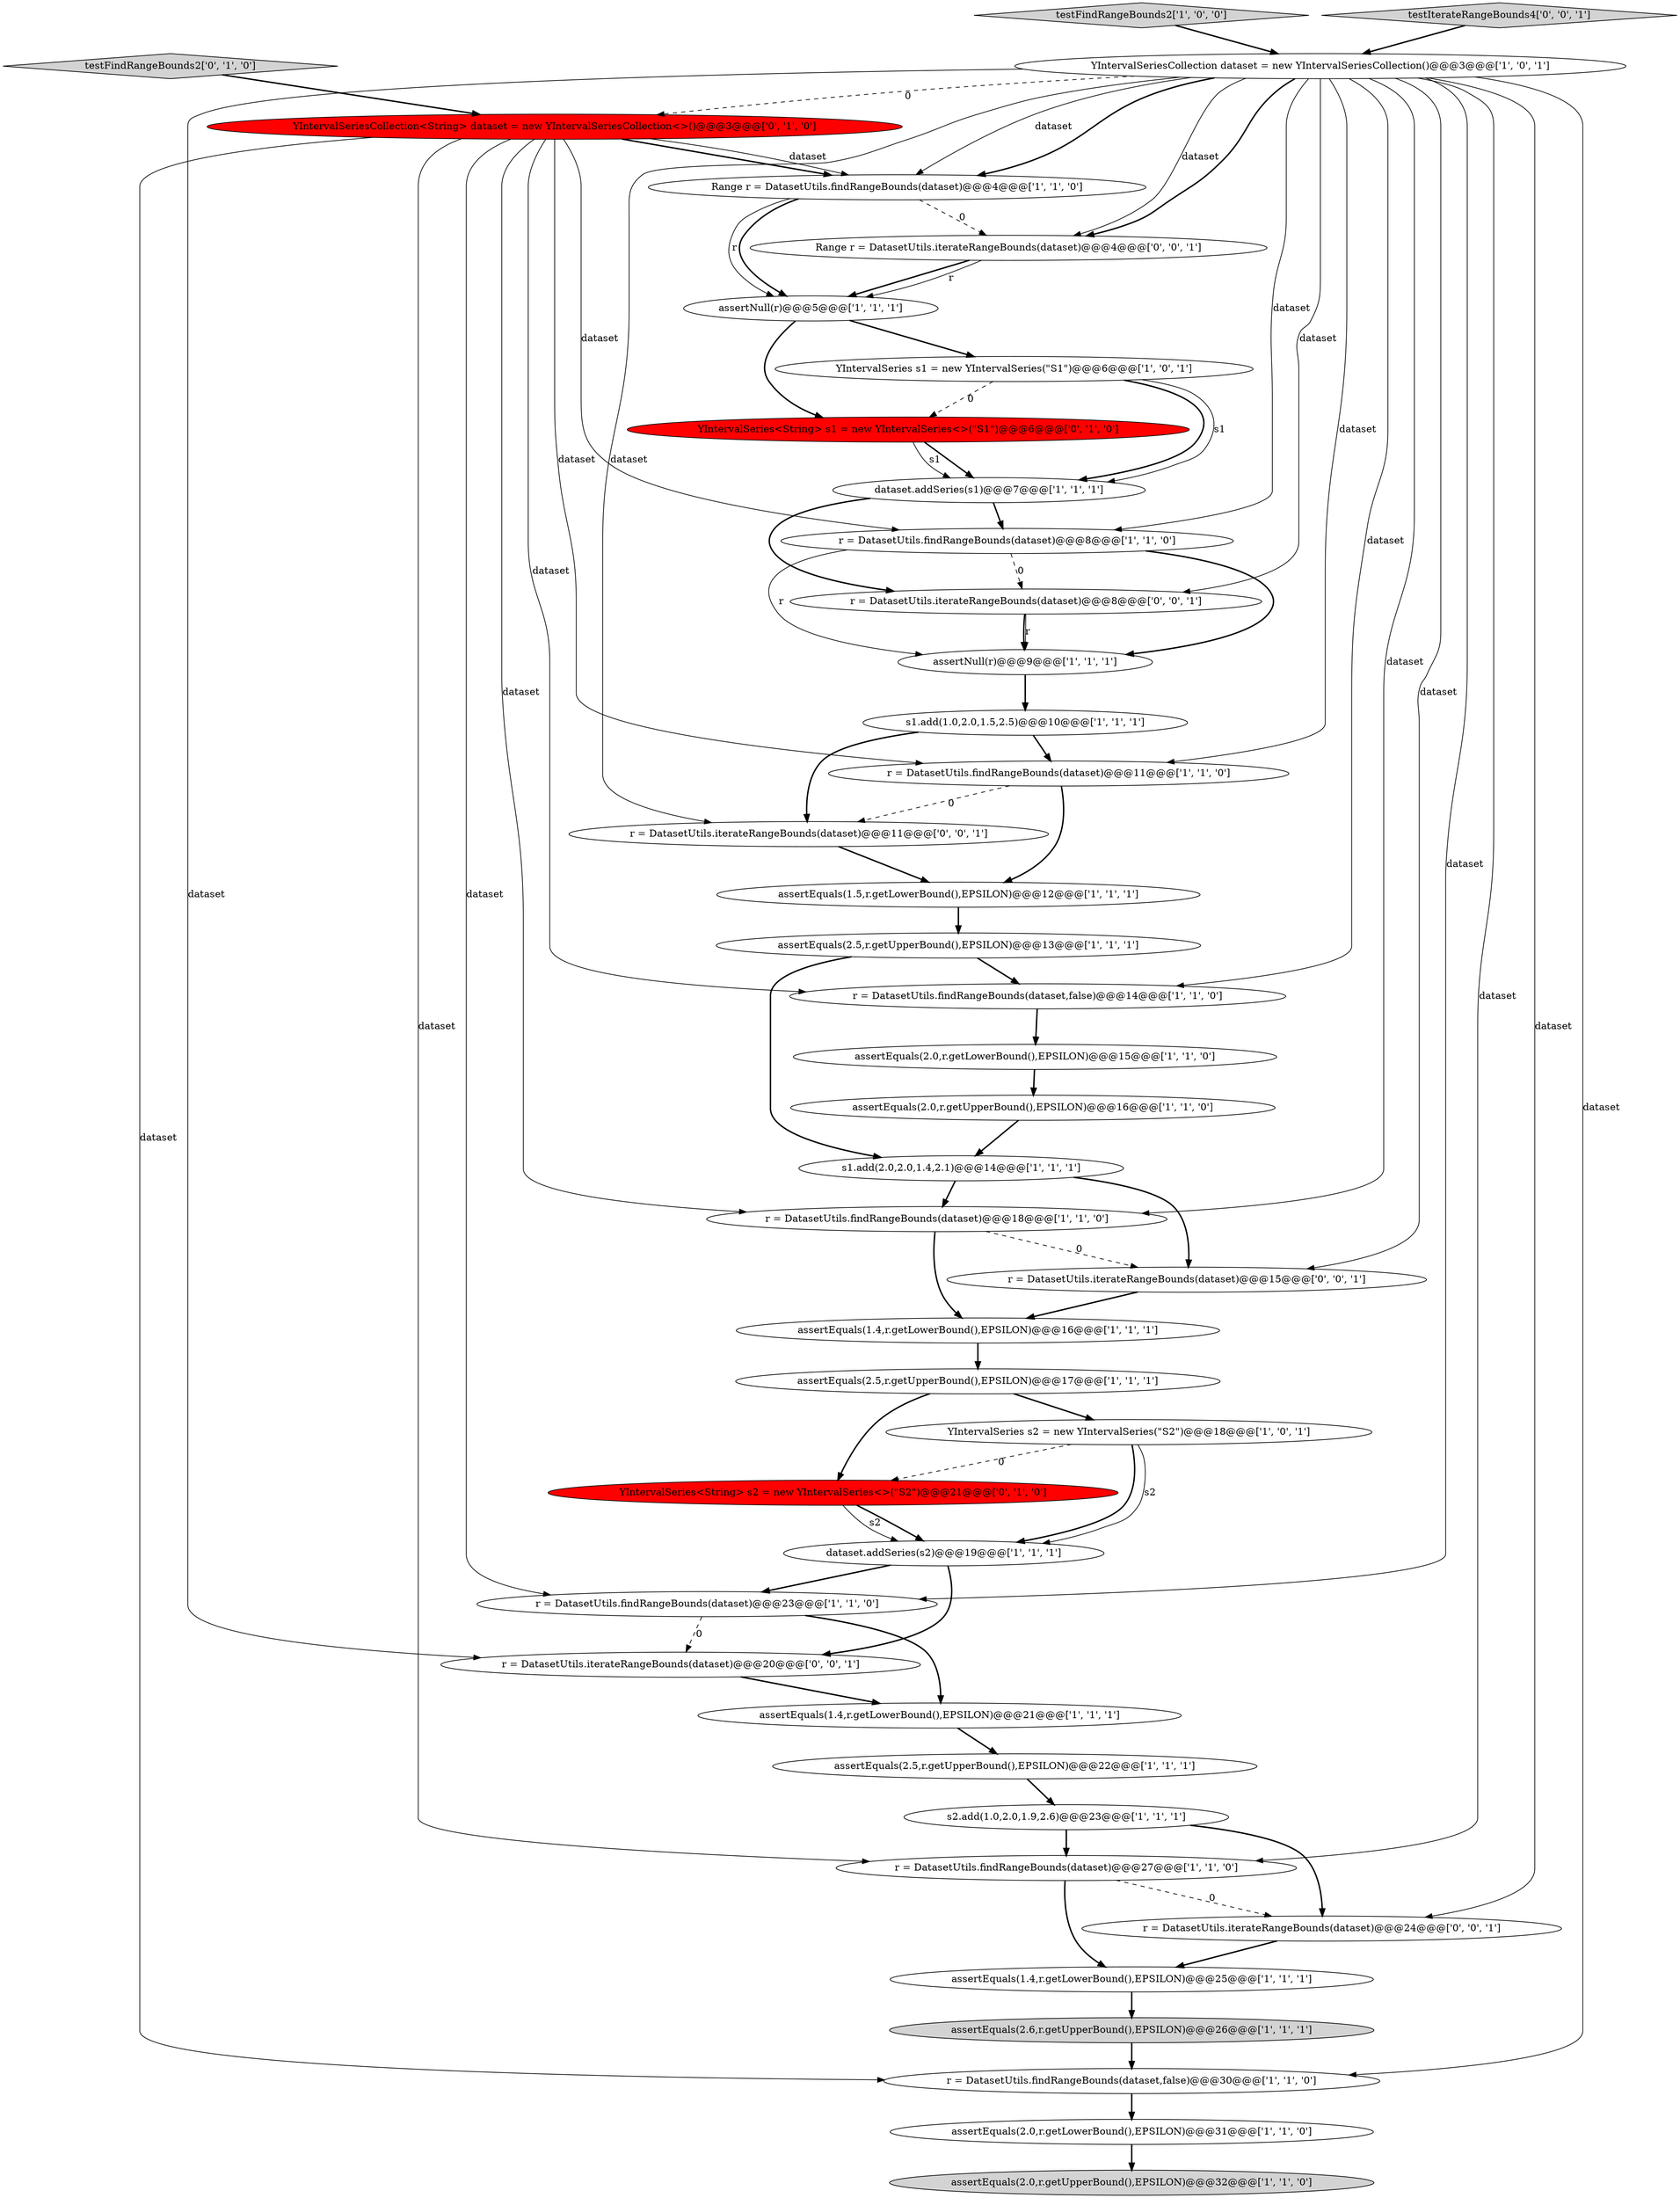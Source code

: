 digraph {
35 [style = filled, label = "r = DatasetUtils.iterateRangeBounds(dataset)@@@11@@@['0', '0', '1']", fillcolor = white, shape = ellipse image = "AAA0AAABBB3BBB"];
1 [style = filled, label = "assertEquals(2.5,r.getUpperBound(),EPSILON)@@@22@@@['1', '1', '1']", fillcolor = white, shape = ellipse image = "AAA0AAABBB1BBB"];
0 [style = filled, label = "r = DatasetUtils.findRangeBounds(dataset)@@@18@@@['1', '1', '0']", fillcolor = white, shape = ellipse image = "AAA0AAABBB1BBB"];
18 [style = filled, label = "r = DatasetUtils.findRangeBounds(dataset,false)@@@14@@@['1', '1', '0']", fillcolor = white, shape = ellipse image = "AAA0AAABBB1BBB"];
20 [style = filled, label = "r = DatasetUtils.findRangeBounds(dataset)@@@27@@@['1', '1', '0']", fillcolor = white, shape = ellipse image = "AAA0AAABBB1BBB"];
39 [style = filled, label = "r = DatasetUtils.iterateRangeBounds(dataset)@@@15@@@['0', '0', '1']", fillcolor = white, shape = ellipse image = "AAA0AAABBB3BBB"];
21 [style = filled, label = "assertEquals(2.0,r.getUpperBound(),EPSILON)@@@16@@@['1', '1', '0']", fillcolor = white, shape = ellipse image = "AAA0AAABBB1BBB"];
14 [style = filled, label = "YIntervalSeries s1 = new YIntervalSeries(\"S1\")@@@6@@@['1', '0', '1']", fillcolor = white, shape = ellipse image = "AAA0AAABBB1BBB"];
7 [style = filled, label = "assertEquals(1.4,r.getLowerBound(),EPSILON)@@@25@@@['1', '1', '1']", fillcolor = white, shape = ellipse image = "AAA0AAABBB1BBB"];
15 [style = filled, label = "s2.add(1.0,2.0,1.9,2.6)@@@23@@@['1', '1', '1']", fillcolor = white, shape = ellipse image = "AAA0AAABBB1BBB"];
8 [style = filled, label = "testFindRangeBounds2['1', '0', '0']", fillcolor = lightgray, shape = diamond image = "AAA0AAABBB1BBB"];
3 [style = filled, label = "s1.add(2.0,2.0,1.4,2.1)@@@14@@@['1', '1', '1']", fillcolor = white, shape = ellipse image = "AAA0AAABBB1BBB"];
34 [style = filled, label = "testFindRangeBounds2['0', '1', '0']", fillcolor = lightgray, shape = diamond image = "AAA0AAABBB2BBB"];
28 [style = filled, label = "assertEquals(2.0,r.getUpperBound(),EPSILON)@@@32@@@['1', '1', '0']", fillcolor = lightgray, shape = ellipse image = "AAA0AAABBB1BBB"];
11 [style = filled, label = "dataset.addSeries(s2)@@@19@@@['1', '1', '1']", fillcolor = white, shape = ellipse image = "AAA0AAABBB1BBB"];
23 [style = filled, label = "r = DatasetUtils.findRangeBounds(dataset)@@@11@@@['1', '1', '0']", fillcolor = white, shape = ellipse image = "AAA0AAABBB1BBB"];
13 [style = filled, label = "assertNull(r)@@@5@@@['1', '1', '1']", fillcolor = white, shape = ellipse image = "AAA0AAABBB1BBB"];
22 [style = filled, label = "assertEquals(2.0,r.getLowerBound(),EPSILON)@@@31@@@['1', '1', '0']", fillcolor = white, shape = ellipse image = "AAA0AAABBB1BBB"];
25 [style = filled, label = "assertEquals(2.0,r.getLowerBound(),EPSILON)@@@15@@@['1', '1', '0']", fillcolor = white, shape = ellipse image = "AAA0AAABBB1BBB"];
16 [style = filled, label = "r = DatasetUtils.findRangeBounds(dataset)@@@8@@@['1', '1', '0']", fillcolor = white, shape = ellipse image = "AAA0AAABBB1BBB"];
31 [style = filled, label = "YIntervalSeries<String> s1 = new YIntervalSeries<>(\"S1\")@@@6@@@['0', '1', '0']", fillcolor = red, shape = ellipse image = "AAA1AAABBB2BBB"];
12 [style = filled, label = "assertEquals(2.5,r.getUpperBound(),EPSILON)@@@17@@@['1', '1', '1']", fillcolor = white, shape = ellipse image = "AAA0AAABBB1BBB"];
19 [style = filled, label = "assertEquals(1.4,r.getLowerBound(),EPSILON)@@@16@@@['1', '1', '1']", fillcolor = white, shape = ellipse image = "AAA0AAABBB1BBB"];
10 [style = filled, label = "r = DatasetUtils.findRangeBounds(dataset,false)@@@30@@@['1', '1', '0']", fillcolor = white, shape = ellipse image = "AAA0AAABBB1BBB"];
32 [style = filled, label = "YIntervalSeriesCollection<String> dataset = new YIntervalSeriesCollection<>()@@@3@@@['0', '1', '0']", fillcolor = red, shape = ellipse image = "AAA1AAABBB2BBB"];
33 [style = filled, label = "YIntervalSeries<String> s2 = new YIntervalSeries<>(\"S2\")@@@21@@@['0', '1', '0']", fillcolor = red, shape = ellipse image = "AAA1AAABBB2BBB"];
36 [style = filled, label = "r = DatasetUtils.iterateRangeBounds(dataset)@@@8@@@['0', '0', '1']", fillcolor = white, shape = ellipse image = "AAA0AAABBB3BBB"];
9 [style = filled, label = "assertEquals(2.6,r.getUpperBound(),EPSILON)@@@26@@@['1', '1', '1']", fillcolor = lightgray, shape = ellipse image = "AAA0AAABBB1BBB"];
30 [style = filled, label = "s1.add(1.0,2.0,1.5,2.5)@@@10@@@['1', '1', '1']", fillcolor = white, shape = ellipse image = "AAA0AAABBB1BBB"];
2 [style = filled, label = "Range r = DatasetUtils.findRangeBounds(dataset)@@@4@@@['1', '1', '0']", fillcolor = white, shape = ellipse image = "AAA0AAABBB1BBB"];
4 [style = filled, label = "dataset.addSeries(s1)@@@7@@@['1', '1', '1']", fillcolor = white, shape = ellipse image = "AAA0AAABBB1BBB"];
37 [style = filled, label = "testIterateRangeBounds4['0', '0', '1']", fillcolor = lightgray, shape = diamond image = "AAA0AAABBB3BBB"];
38 [style = filled, label = "r = DatasetUtils.iterateRangeBounds(dataset)@@@24@@@['0', '0', '1']", fillcolor = white, shape = ellipse image = "AAA0AAABBB3BBB"];
6 [style = filled, label = "YIntervalSeriesCollection dataset = new YIntervalSeriesCollection()@@@3@@@['1', '0', '1']", fillcolor = white, shape = ellipse image = "AAA0AAABBB1BBB"];
24 [style = filled, label = "assertEquals(1.5,r.getLowerBound(),EPSILON)@@@12@@@['1', '1', '1']", fillcolor = white, shape = ellipse image = "AAA0AAABBB1BBB"];
29 [style = filled, label = "assertEquals(1.4,r.getLowerBound(),EPSILON)@@@21@@@['1', '1', '1']", fillcolor = white, shape = ellipse image = "AAA0AAABBB1BBB"];
41 [style = filled, label = "r = DatasetUtils.iterateRangeBounds(dataset)@@@20@@@['0', '0', '1']", fillcolor = white, shape = ellipse image = "AAA0AAABBB3BBB"];
40 [style = filled, label = "Range r = DatasetUtils.iterateRangeBounds(dataset)@@@4@@@['0', '0', '1']", fillcolor = white, shape = ellipse image = "AAA0AAABBB3BBB"];
17 [style = filled, label = "assertEquals(2.5,r.getUpperBound(),EPSILON)@@@13@@@['1', '1', '1']", fillcolor = white, shape = ellipse image = "AAA0AAABBB1BBB"];
5 [style = filled, label = "r = DatasetUtils.findRangeBounds(dataset)@@@23@@@['1', '1', '0']", fillcolor = white, shape = ellipse image = "AAA0AAABBB1BBB"];
27 [style = filled, label = "assertNull(r)@@@9@@@['1', '1', '1']", fillcolor = white, shape = ellipse image = "AAA0AAABBB1BBB"];
26 [style = filled, label = "YIntervalSeries s2 = new YIntervalSeries(\"S2\")@@@18@@@['1', '0', '1']", fillcolor = white, shape = ellipse image = "AAA0AAABBB1BBB"];
39->19 [style = bold, label=""];
6->20 [style = solid, label="dataset"];
33->11 [style = solid, label="s2"];
8->6 [style = bold, label=""];
6->38 [style = solid, label="dataset"];
9->10 [style = bold, label=""];
40->13 [style = bold, label=""];
6->10 [style = solid, label="dataset"];
26->11 [style = bold, label=""];
7->9 [style = bold, label=""];
33->11 [style = bold, label=""];
20->38 [style = dashed, label="0"];
32->20 [style = solid, label="dataset"];
38->7 [style = bold, label=""];
15->20 [style = bold, label=""];
26->11 [style = solid, label="s2"];
24->17 [style = bold, label=""];
3->39 [style = bold, label=""];
34->32 [style = bold, label=""];
4->36 [style = bold, label=""];
13->31 [style = bold, label=""];
29->1 [style = bold, label=""];
13->14 [style = bold, label=""];
5->41 [style = dashed, label="0"];
4->16 [style = bold, label=""];
25->21 [style = bold, label=""];
21->3 [style = bold, label=""];
5->29 [style = bold, label=""];
15->38 [style = bold, label=""];
19->12 [style = bold, label=""];
0->19 [style = bold, label=""];
27->30 [style = bold, label=""];
6->32 [style = dashed, label="0"];
6->35 [style = solid, label="dataset"];
6->41 [style = solid, label="dataset"];
23->35 [style = dashed, label="0"];
26->33 [style = dashed, label="0"];
31->4 [style = bold, label=""];
3->0 [style = bold, label=""];
6->2 [style = bold, label=""];
12->33 [style = bold, label=""];
18->25 [style = bold, label=""];
32->5 [style = solid, label="dataset"];
20->7 [style = bold, label=""];
32->10 [style = solid, label="dataset"];
14->4 [style = bold, label=""];
14->31 [style = dashed, label="0"];
6->18 [style = solid, label="dataset"];
16->27 [style = bold, label=""];
36->27 [style = solid, label="r"];
31->4 [style = solid, label="s1"];
22->28 [style = bold, label=""];
6->39 [style = solid, label="dataset"];
35->24 [style = bold, label=""];
32->0 [style = solid, label="dataset"];
6->16 [style = solid, label="dataset"];
32->16 [style = solid, label="dataset"];
11->41 [style = bold, label=""];
11->5 [style = bold, label=""];
30->35 [style = bold, label=""];
16->36 [style = dashed, label="0"];
17->3 [style = bold, label=""];
6->23 [style = solid, label="dataset"];
6->40 [style = solid, label="dataset"];
6->0 [style = solid, label="dataset"];
10->22 [style = bold, label=""];
6->5 [style = solid, label="dataset"];
40->13 [style = solid, label="r"];
1->15 [style = bold, label=""];
41->29 [style = bold, label=""];
30->23 [style = bold, label=""];
16->27 [style = solid, label="r"];
12->26 [style = bold, label=""];
0->39 [style = dashed, label="0"];
37->6 [style = bold, label=""];
32->2 [style = bold, label=""];
14->4 [style = solid, label="s1"];
2->13 [style = bold, label=""];
2->13 [style = solid, label="r"];
23->24 [style = bold, label=""];
36->27 [style = bold, label=""];
6->40 [style = bold, label=""];
32->2 [style = solid, label="dataset"];
32->18 [style = solid, label="dataset"];
32->23 [style = solid, label="dataset"];
2->40 [style = dashed, label="0"];
6->2 [style = solid, label="dataset"];
6->36 [style = solid, label="dataset"];
17->18 [style = bold, label=""];
}
